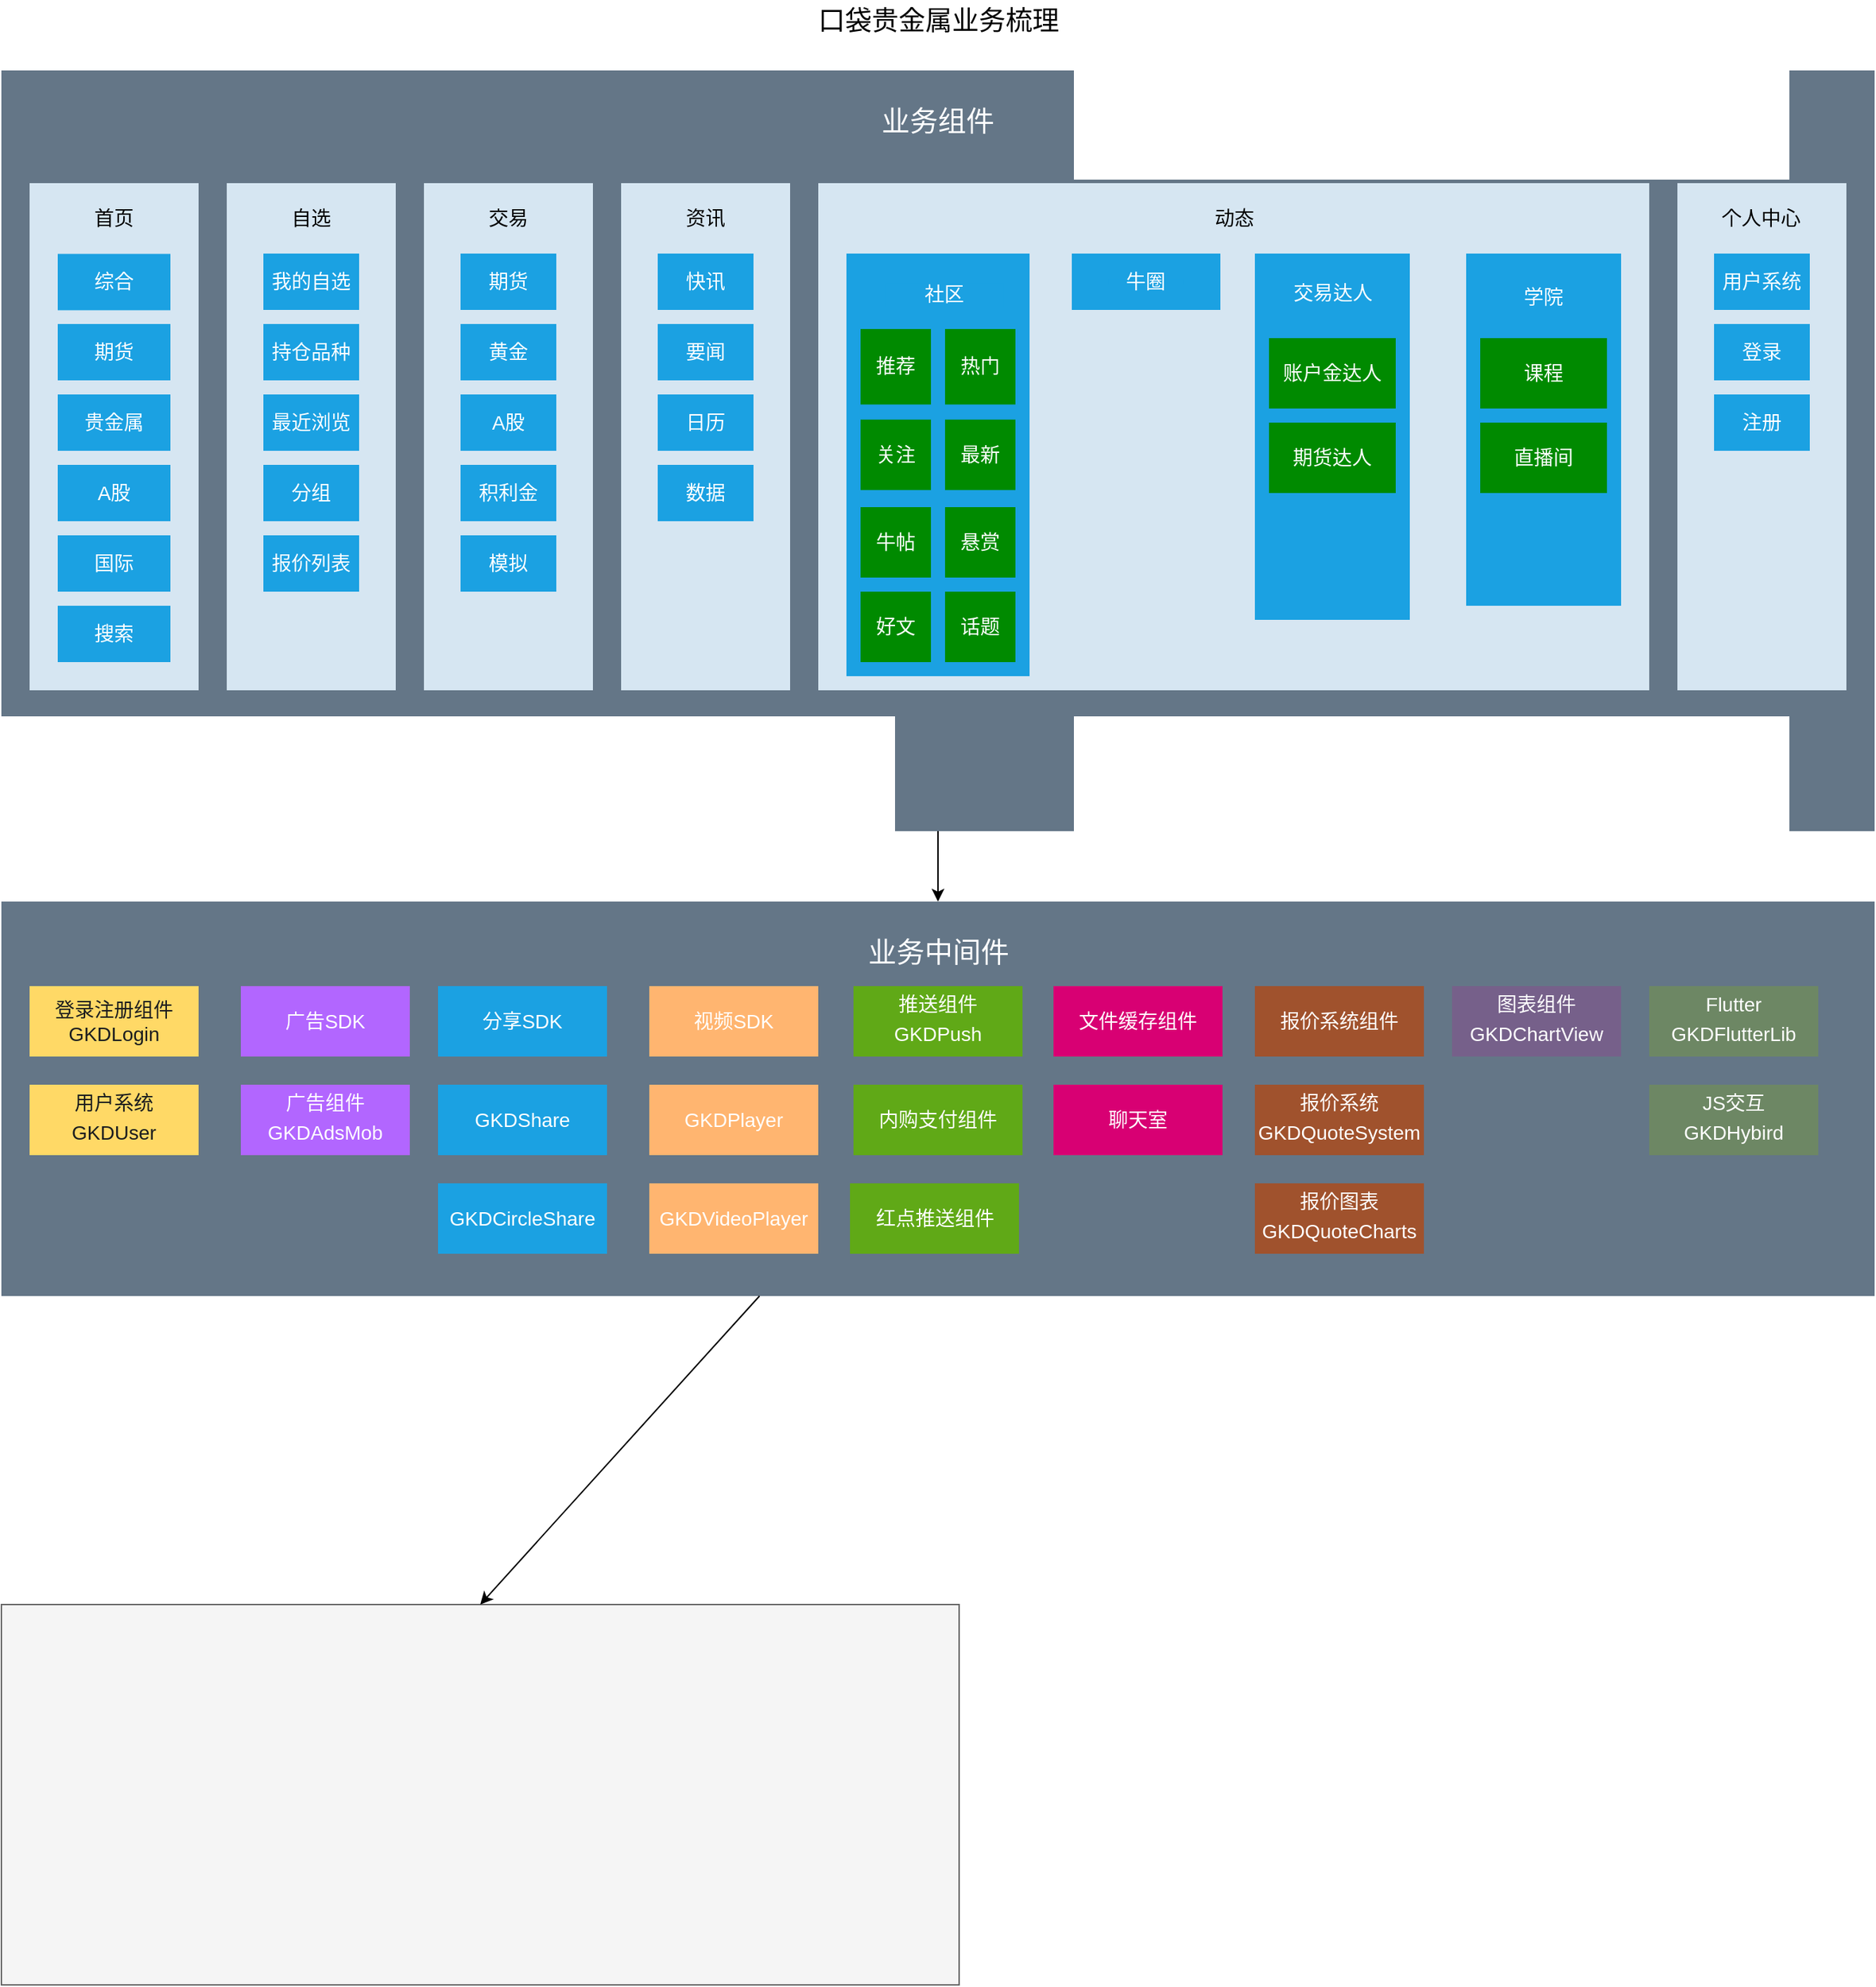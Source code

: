 <mxfile version="17.4.0" type="github">
  <diagram id="31p98_oL__xW8jrO6pc7" name="第 1 页">
    <mxGraphModel dx="1859" dy="978" grid="1" gridSize="10" guides="1" tooltips="1" connect="1" arrows="1" fold="1" page="1" pageScale="1" pageWidth="827" pageHeight="1169" math="0" shadow="0">
      <root>
        <mxCell id="0" />
        <mxCell id="1" parent="0" />
        <mxCell id="XOXXFUQoiVnGKIvhB3Gf-1" value="" style="rounded=0;whiteSpace=wrap;html=1;fillColor=#647687;strokeColor=none;fontColor=#ffffff;" vertex="1" parent="1">
          <mxGeometry x="80" y="80" width="1330" height="540" as="geometry" />
        </mxCell>
        <mxCell id="XOXXFUQoiVnGKIvhB3Gf-2" value="" style="rounded=0;whiteSpace=wrap;html=1;fillColor=#647687;strokeColor=none;fontColor=#333333;" vertex="1" parent="1">
          <mxGeometry x="80" y="670" width="1330" height="280" as="geometry" />
        </mxCell>
        <mxCell id="XOXXFUQoiVnGKIvhB3Gf-3" value="" style="rounded=0;whiteSpace=wrap;html=1;fillColor=#f5f5f5;strokeColor=#666666;fontColor=#333333;" vertex="1" parent="1">
          <mxGeometry x="80" y="1169" width="680" height="270" as="geometry" />
        </mxCell>
        <mxCell id="XOXXFUQoiVnGKIvhB3Gf-4" style="edgeStyle=orthogonalEdgeStyle;rounded=0;orthogonalLoop=1;jettySize=auto;html=1;exitX=0.5;exitY=1;exitDx=0;exitDy=0;" edge="1" parent="1" source="XOXXFUQoiVnGKIvhB3Gf-1" target="XOXXFUQoiVnGKIvhB3Gf-1">
          <mxGeometry relative="1" as="geometry" />
        </mxCell>
        <mxCell id="XOXXFUQoiVnGKIvhB3Gf-5" value="" style="endArrow=classic;html=1;rounded=0;entryX=0.5;entryY=0;entryDx=0;entryDy=0;" edge="1" parent="1" source="XOXXFUQoiVnGKIvhB3Gf-1" target="XOXXFUQoiVnGKIvhB3Gf-2">
          <mxGeometry width="50" height="50" relative="1" as="geometry">
            <mxPoint x="390" y="420" as="sourcePoint" />
            <mxPoint x="420" y="630" as="targetPoint" />
          </mxGeometry>
        </mxCell>
        <mxCell id="XOXXFUQoiVnGKIvhB3Gf-6" value="" style="endArrow=classic;html=1;rounded=0;entryX=0.5;entryY=0;entryDx=0;entryDy=0;" edge="1" parent="1" source="XOXXFUQoiVnGKIvhB3Gf-2" target="XOXXFUQoiVnGKIvhB3Gf-3">
          <mxGeometry width="50" height="50" relative="1" as="geometry">
            <mxPoint x="419.5" y="920" as="sourcePoint" />
            <mxPoint x="419.5" y="1000" as="targetPoint" />
          </mxGeometry>
        </mxCell>
        <mxCell id="XOXXFUQoiVnGKIvhB3Gf-7" value="&lt;font style=&quot;font-size: 19px&quot;&gt;口袋贵金属业务梳理&lt;/font&gt;" style="text;html=1;strokeColor=none;fillColor=none;align=center;verticalAlign=middle;whiteSpace=wrap;rounded=0;" vertex="1" parent="1">
          <mxGeometry x="622.5" y="30" width="245" height="30" as="geometry" />
        </mxCell>
        <mxCell id="XOXXFUQoiVnGKIvhB3Gf-8" value="&lt;font style=&quot;font-size: 20px;&quot;&gt;业务组件&lt;/font&gt;" style="text;html=1;strokeColor=none;fillColor=none;align=center;verticalAlign=middle;whiteSpace=wrap;rounded=0;fontSize=20;fontColor=#FFFFFF;" vertex="1" parent="1">
          <mxGeometry x="680" y="100" width="130" height="30" as="geometry" />
        </mxCell>
        <mxCell id="XOXXFUQoiVnGKIvhB3Gf-31" value="" style="group" vertex="1" connectable="0" parent="1">
          <mxGeometry x="100" y="160" width="100" height="360" as="geometry" />
        </mxCell>
        <mxCell id="XOXXFUQoiVnGKIvhB3Gf-9" value="" style="rounded=0;whiteSpace=wrap;html=1;fontSize=17;fontColor=#333333;fillColor=#D6E6F2;strokeColor=none;" vertex="1" parent="XOXXFUQoiVnGKIvhB3Gf-31">
          <mxGeometry width="120" height="360.0" as="geometry" />
        </mxCell>
        <mxCell id="XOXXFUQoiVnGKIvhB3Gf-10" value="&lt;font style=&quot;font-size: 14px&quot;&gt;首页&lt;/font&gt;" style="text;html=1;strokeColor=none;fillColor=none;align=center;verticalAlign=middle;whiteSpace=wrap;rounded=0;fontSize=17;fontColor=#000000;" vertex="1" parent="XOXXFUQoiVnGKIvhB3Gf-31">
          <mxGeometry x="45" y="10" width="30" height="30" as="geometry" />
        </mxCell>
        <mxCell id="XOXXFUQoiVnGKIvhB3Gf-163" value="综合" style="text;html=1;strokeColor=none;fillColor=#1ba1e2;align=center;verticalAlign=middle;whiteSpace=wrap;rounded=0;glass=0;fontSize=14;fontColor=#ffffff;" vertex="1" parent="XOXXFUQoiVnGKIvhB3Gf-31">
          <mxGeometry x="20" y="50.233" width="80" height="40" as="geometry" />
        </mxCell>
        <mxCell id="XOXXFUQoiVnGKIvhB3Gf-165" value="期货" style="text;html=1;strokeColor=none;fillColor=#1ba1e2;align=center;verticalAlign=middle;whiteSpace=wrap;rounded=0;glass=0;fontSize=14;fontColor=#ffffff;" vertex="1" parent="XOXXFUQoiVnGKIvhB3Gf-31">
          <mxGeometry x="20" y="100" width="80" height="40" as="geometry" />
        </mxCell>
        <mxCell id="XOXXFUQoiVnGKIvhB3Gf-167" value="贵金属" style="text;html=1;strokeColor=none;fillColor=#1ba1e2;align=center;verticalAlign=middle;whiteSpace=wrap;rounded=0;glass=0;fontSize=14;fontColor=#ffffff;" vertex="1" parent="XOXXFUQoiVnGKIvhB3Gf-31">
          <mxGeometry x="20" y="150" width="80" height="40" as="geometry" />
        </mxCell>
        <mxCell id="XOXXFUQoiVnGKIvhB3Gf-168" value="A股" style="text;html=1;strokeColor=none;fillColor=#1ba1e2;align=center;verticalAlign=middle;whiteSpace=wrap;rounded=0;glass=0;fontSize=14;fontColor=#ffffff;" vertex="1" parent="XOXXFUQoiVnGKIvhB3Gf-31">
          <mxGeometry x="20" y="200" width="80" height="40" as="geometry" />
        </mxCell>
        <mxCell id="XOXXFUQoiVnGKIvhB3Gf-169" value="国际" style="text;html=1;strokeColor=none;fillColor=#1ba1e2;align=center;verticalAlign=middle;whiteSpace=wrap;rounded=0;glass=0;fontSize=14;fontColor=#ffffff;" vertex="1" parent="XOXXFUQoiVnGKIvhB3Gf-31">
          <mxGeometry x="20" y="250" width="80" height="40" as="geometry" />
        </mxCell>
        <mxCell id="XOXXFUQoiVnGKIvhB3Gf-170" value="搜索" style="text;html=1;strokeColor=none;fillColor=#1ba1e2;align=center;verticalAlign=middle;whiteSpace=wrap;rounded=0;glass=0;fontSize=14;fontColor=#ffffff;" vertex="1" parent="XOXXFUQoiVnGKIvhB3Gf-31">
          <mxGeometry x="20" y="300" width="80" height="40" as="geometry" />
        </mxCell>
        <mxCell id="XOXXFUQoiVnGKIvhB3Gf-32" value="" style="group" vertex="1" connectable="0" parent="1">
          <mxGeometry x="240" y="160" width="120" height="360" as="geometry" />
        </mxCell>
        <mxCell id="XOXXFUQoiVnGKIvhB3Gf-33" value="" style="rounded=0;whiteSpace=wrap;html=1;fontSize=17;fontColor=#333333;fillColor=#D6E6F2;strokeColor=none;" vertex="1" parent="XOXXFUQoiVnGKIvhB3Gf-32">
          <mxGeometry width="120" height="360" as="geometry" />
        </mxCell>
        <mxCell id="XOXXFUQoiVnGKIvhB3Gf-34" value="&lt;span style=&quot;font-size: 14px&quot;&gt;自选&lt;/span&gt;" style="text;html=1;strokeColor=none;fillColor=none;align=center;verticalAlign=middle;whiteSpace=wrap;rounded=0;fontSize=17;fontColor=#000000;" vertex="1" parent="XOXXFUQoiVnGKIvhB3Gf-32">
          <mxGeometry x="42" y="10" width="36.0" height="30" as="geometry" />
        </mxCell>
        <mxCell id="XOXXFUQoiVnGKIvhB3Gf-171" value="我的自选" style="text;html=1;strokeColor=none;fillColor=#1ba1e2;align=center;verticalAlign=middle;whiteSpace=wrap;rounded=0;glass=0;fontSize=14;fontColor=#ffffff;" vertex="1" parent="XOXXFUQoiVnGKIvhB3Gf-32">
          <mxGeometry x="26" y="50" width="68" height="40" as="geometry" />
        </mxCell>
        <mxCell id="XOXXFUQoiVnGKIvhB3Gf-172" value="持仓品种" style="text;html=1;strokeColor=none;fillColor=#1ba1e2;align=center;verticalAlign=middle;whiteSpace=wrap;rounded=0;glass=0;fontSize=14;fontColor=#ffffff;" vertex="1" parent="XOXXFUQoiVnGKIvhB3Gf-32">
          <mxGeometry x="26" y="100" width="68" height="40" as="geometry" />
        </mxCell>
        <mxCell id="XOXXFUQoiVnGKIvhB3Gf-173" value="最近浏览" style="text;html=1;strokeColor=none;fillColor=#1ba1e2;align=center;verticalAlign=middle;whiteSpace=wrap;rounded=0;glass=0;fontSize=14;fontColor=#ffffff;" vertex="1" parent="XOXXFUQoiVnGKIvhB3Gf-32">
          <mxGeometry x="26" y="150" width="68" height="40" as="geometry" />
        </mxCell>
        <mxCell id="XOXXFUQoiVnGKIvhB3Gf-174" value="分组" style="text;html=1;strokeColor=none;fillColor=#1ba1e2;align=center;verticalAlign=middle;whiteSpace=wrap;rounded=0;glass=0;fontSize=14;fontColor=#ffffff;" vertex="1" parent="XOXXFUQoiVnGKIvhB3Gf-32">
          <mxGeometry x="26" y="200" width="68" height="40" as="geometry" />
        </mxCell>
        <mxCell id="XOXXFUQoiVnGKIvhB3Gf-175" value="报价列表" style="text;html=1;strokeColor=none;fillColor=#1ba1e2;align=center;verticalAlign=middle;whiteSpace=wrap;rounded=0;glass=0;fontSize=14;fontColor=#ffffff;" vertex="1" parent="XOXXFUQoiVnGKIvhB3Gf-32">
          <mxGeometry x="26" y="250" width="68" height="40" as="geometry" />
        </mxCell>
        <mxCell id="XOXXFUQoiVnGKIvhB3Gf-86" value="" style="group;fillColor=#1B1D1F;strokeColor=none;" vertex="1" connectable="0" parent="1">
          <mxGeometry x="660" y="160" width="590" height="360" as="geometry" />
        </mxCell>
        <mxCell id="XOXXFUQoiVnGKIvhB3Gf-87" value="" style="rounded=0;whiteSpace=wrap;html=1;fontSize=17;fillColor=#D6E6F2;strokeColor=none;" vertex="1" parent="XOXXFUQoiVnGKIvhB3Gf-86">
          <mxGeometry width="590" height="360" as="geometry" />
        </mxCell>
        <mxCell id="XOXXFUQoiVnGKIvhB3Gf-88" value="&lt;font style=&quot;font-size: 14px&quot;&gt;动态&lt;/font&gt;" style="text;html=1;strokeColor=none;fillColor=none;align=center;verticalAlign=middle;whiteSpace=wrap;rounded=0;fontSize=17;fontColor=#000000;" vertex="1" parent="XOXXFUQoiVnGKIvhB3Gf-86">
          <mxGeometry x="206.5" y="10" width="177.0" height="30" as="geometry" />
        </mxCell>
        <mxCell id="XOXXFUQoiVnGKIvhB3Gf-92" value="" style="group;fillColor=#1ba1e2;strokeColor=none;rounded=0;glass=0;fontColor=#ffffff;" vertex="1" connectable="0" parent="XOXXFUQoiVnGKIvhB3Gf-86">
          <mxGeometry x="180" y="50" width="105.5" height="40" as="geometry" />
        </mxCell>
        <mxCell id="XOXXFUQoiVnGKIvhB3Gf-94" value="牛圈" style="text;html=1;strokeColor=none;fillColor=#1ba1e2;align=center;verticalAlign=middle;whiteSpace=wrap;rounded=0;fontSize=14;fontColor=#ffffff;" vertex="1" parent="XOXXFUQoiVnGKIvhB3Gf-92">
          <mxGeometry x="26.37" y="18.333" width="52.75" height="3.333" as="geometry" />
        </mxCell>
        <mxCell id="XOXXFUQoiVnGKIvhB3Gf-95" value="" style="group" vertex="1" connectable="0" parent="XOXXFUQoiVnGKIvhB3Gf-86">
          <mxGeometry x="310" y="50" width="110" height="260" as="geometry" />
        </mxCell>
        <mxCell id="XOXXFUQoiVnGKIvhB3Gf-96" value="" style="rounded=0;whiteSpace=wrap;html=1;fontSize=14;fillColor=#1ba1e2;strokeColor=none;fontColor=#ffffff;" vertex="1" parent="XOXXFUQoiVnGKIvhB3Gf-95">
          <mxGeometry width="110" height="260" as="geometry" />
        </mxCell>
        <mxCell id="XOXXFUQoiVnGKIvhB3Gf-97" value="交易达人" style="text;html=1;strokeColor=none;fillColor=none;align=center;verticalAlign=middle;whiteSpace=wrap;rounded=0;fontSize=14;fontColor=#FFFFFF;" vertex="1" parent="XOXXFUQoiVnGKIvhB3Gf-95">
          <mxGeometry x="13.75" y="20" width="82.5" height="15" as="geometry" />
        </mxCell>
        <mxCell id="XOXXFUQoiVnGKIvhB3Gf-207" value="账户金达人" style="text;html=1;strokeColor=none;fillColor=#008a00;align=center;verticalAlign=middle;whiteSpace=wrap;rounded=0;glass=0;fontSize=14;fontColor=#ffffff;" vertex="1" parent="XOXXFUQoiVnGKIvhB3Gf-95">
          <mxGeometry x="10" y="60" width="90" height="50" as="geometry" />
        </mxCell>
        <mxCell id="XOXXFUQoiVnGKIvhB3Gf-232" value="期货达人" style="text;html=1;strokeColor=none;fillColor=#008a00;align=center;verticalAlign=middle;whiteSpace=wrap;rounded=0;glass=0;fontSize=14;fontColor=#ffffff;" vertex="1" parent="XOXXFUQoiVnGKIvhB3Gf-95">
          <mxGeometry x="10" y="120" width="90" height="50" as="geometry" />
        </mxCell>
        <mxCell id="XOXXFUQoiVnGKIvhB3Gf-98" value="" style="group" vertex="1" connectable="0" parent="XOXXFUQoiVnGKIvhB3Gf-86">
          <mxGeometry x="460" y="50" width="110" height="250" as="geometry" />
        </mxCell>
        <mxCell id="XOXXFUQoiVnGKIvhB3Gf-99" value="" style="rounded=0;whiteSpace=wrap;html=1;fontSize=14;fillColor=#1ba1e2;strokeColor=none;fontColor=#ffffff;" vertex="1" parent="XOXXFUQoiVnGKIvhB3Gf-98">
          <mxGeometry width="110" height="250" as="geometry" />
        </mxCell>
        <mxCell id="XOXXFUQoiVnGKIvhB3Gf-100" value="学院" style="text;html=1;strokeColor=none;fillColor=none;align=center;verticalAlign=middle;whiteSpace=wrap;rounded=0;fontSize=14;fontColor=#FFFFFF;" vertex="1" parent="XOXXFUQoiVnGKIvhB3Gf-98">
          <mxGeometry x="22" width="66" height="62.5" as="geometry" />
        </mxCell>
        <mxCell id="XOXXFUQoiVnGKIvhB3Gf-137" value="课程" style="text;html=1;strokeColor=none;fillColor=#008a00;align=center;verticalAlign=middle;whiteSpace=wrap;rounded=0;glass=0;fontSize=14;fontColor=#ffffff;" vertex="1" parent="XOXXFUQoiVnGKIvhB3Gf-98">
          <mxGeometry x="10.0" y="60" width="90" height="50" as="geometry" />
        </mxCell>
        <mxCell id="XOXXFUQoiVnGKIvhB3Gf-161" value="直播间" style="text;html=1;strokeColor=none;fillColor=#008a00;align=center;verticalAlign=middle;whiteSpace=wrap;rounded=0;glass=0;fontSize=14;fontColor=#ffffff;" vertex="1" parent="XOXXFUQoiVnGKIvhB3Gf-98">
          <mxGeometry x="10.0" y="120" width="90" height="50" as="geometry" />
        </mxCell>
        <mxCell id="XOXXFUQoiVnGKIvhB3Gf-89" value="" style="group;fillColor=none;" vertex="1" connectable="0" parent="XOXXFUQoiVnGKIvhB3Gf-86">
          <mxGeometry x="20" y="50" width="140" height="300" as="geometry" />
        </mxCell>
        <mxCell id="XOXXFUQoiVnGKIvhB3Gf-90" value="" style="rounded=0;whiteSpace=wrap;html=1;fontSize=14;fillColor=#1ba1e2;strokeColor=none;fontColor=#ffffff;" vertex="1" parent="XOXXFUQoiVnGKIvhB3Gf-89">
          <mxGeometry width="130" height="300" as="geometry" />
        </mxCell>
        <mxCell id="XOXXFUQoiVnGKIvhB3Gf-91" value="社区" style="text;html=1;strokeColor=none;fillColor=#1ba1e2;align=center;verticalAlign=middle;whiteSpace=wrap;rounded=0;fontSize=14;fontColor=#ffffff;spacing=0;" vertex="1" parent="XOXXFUQoiVnGKIvhB3Gf-89">
          <mxGeometry x="28.416" y="21.429" width="83.168" height="16.071" as="geometry" />
        </mxCell>
        <mxCell id="XOXXFUQoiVnGKIvhB3Gf-122" value="推荐" style="text;html=1;strokeColor=none;fillColor=#008a00;align=center;verticalAlign=middle;whiteSpace=wrap;rounded=0;glass=0;fontSize=14;fontColor=#ffffff;" vertex="1" parent="XOXXFUQoiVnGKIvhB3Gf-89">
          <mxGeometry x="10" y="53.571" width="50" height="53.571" as="geometry" />
        </mxCell>
        <mxCell id="XOXXFUQoiVnGKIvhB3Gf-125" value="热门" style="text;html=1;strokeColor=none;fillColor=#008a00;align=center;verticalAlign=middle;whiteSpace=wrap;rounded=0;glass=0;fontSize=14;fontColor=#ffffff;" vertex="1" parent="XOXXFUQoiVnGKIvhB3Gf-89">
          <mxGeometry x="70" y="53.571" width="50" height="53.571" as="geometry" />
        </mxCell>
        <mxCell id="XOXXFUQoiVnGKIvhB3Gf-126" value="关注" style="text;html=1;strokeColor=none;fillColor=#008a00;align=center;verticalAlign=middle;whiteSpace=wrap;rounded=0;glass=0;fontSize=14;fontColor=#ffffff;" vertex="1" parent="XOXXFUQoiVnGKIvhB3Gf-89">
          <mxGeometry x="10" y="117.853" width="50" height="50" as="geometry" />
        </mxCell>
        <mxCell id="XOXXFUQoiVnGKIvhB3Gf-127" value="最新" style="text;html=1;strokeColor=none;fillColor=#008a00;align=center;verticalAlign=middle;whiteSpace=wrap;rounded=0;glass=0;fontSize=14;fontColor=#ffffff;" vertex="1" parent="XOXXFUQoiVnGKIvhB3Gf-89">
          <mxGeometry x="70" y="117.853" width="50" height="50" as="geometry" />
        </mxCell>
        <mxCell id="XOXXFUQoiVnGKIvhB3Gf-128" value="牛帖" style="text;html=1;strokeColor=none;fillColor=#008a00;align=center;verticalAlign=middle;whiteSpace=wrap;rounded=0;glass=0;fontSize=14;fontColor=#ffffff;" vertex="1" parent="XOXXFUQoiVnGKIvhB3Gf-89">
          <mxGeometry x="10" y="179.999" width="50" height="50" as="geometry" />
        </mxCell>
        <mxCell id="XOXXFUQoiVnGKIvhB3Gf-129" value="悬赏" style="text;html=1;strokeColor=none;fillColor=#008a00;align=center;verticalAlign=middle;whiteSpace=wrap;rounded=0;glass=0;fontSize=14;fontColor=#ffffff;" vertex="1" parent="XOXXFUQoiVnGKIvhB3Gf-89">
          <mxGeometry x="70" y="179.999" width="50" height="50" as="geometry" />
        </mxCell>
        <mxCell id="XOXXFUQoiVnGKIvhB3Gf-134" value="好文" style="text;html=1;strokeColor=none;fillColor=#008a00;align=center;verticalAlign=middle;whiteSpace=wrap;rounded=0;glass=0;fontSize=14;fontColor=#ffffff;" vertex="1" parent="XOXXFUQoiVnGKIvhB3Gf-89">
          <mxGeometry x="10" y="240.004" width="50" height="50" as="geometry" />
        </mxCell>
        <mxCell id="XOXXFUQoiVnGKIvhB3Gf-233" value="话题" style="text;html=1;strokeColor=none;fillColor=#008a00;align=center;verticalAlign=middle;whiteSpace=wrap;rounded=0;glass=0;fontSize=14;fontColor=#ffffff;" vertex="1" parent="XOXXFUQoiVnGKIvhB3Gf-89">
          <mxGeometry x="70" y="240.004" width="50" height="50" as="geometry" />
        </mxCell>
        <mxCell id="XOXXFUQoiVnGKIvhB3Gf-176" value="" style="group" vertex="1" connectable="0" parent="1">
          <mxGeometry x="380" y="160" width="120" height="360" as="geometry" />
        </mxCell>
        <mxCell id="XOXXFUQoiVnGKIvhB3Gf-177" value="" style="rounded=0;whiteSpace=wrap;html=1;fontSize=17;fontColor=#333333;fillColor=#D6E6F2;strokeColor=none;" vertex="1" parent="XOXXFUQoiVnGKIvhB3Gf-176">
          <mxGeometry width="120" height="360" as="geometry" />
        </mxCell>
        <mxCell id="XOXXFUQoiVnGKIvhB3Gf-178" value="&lt;span style=&quot;font-size: 14px&quot;&gt;交易&lt;/span&gt;" style="text;html=1;strokeColor=none;fillColor=none;align=center;verticalAlign=middle;whiteSpace=wrap;rounded=0;fontSize=17;fontColor=#000000;" vertex="1" parent="XOXXFUQoiVnGKIvhB3Gf-176">
          <mxGeometry x="42" y="10" width="36.0" height="30" as="geometry" />
        </mxCell>
        <mxCell id="XOXXFUQoiVnGKIvhB3Gf-179" value="期货" style="text;html=1;strokeColor=none;fillColor=#1ba1e2;align=center;verticalAlign=middle;whiteSpace=wrap;rounded=0;glass=0;fontSize=14;fontColor=#ffffff;" vertex="1" parent="XOXXFUQoiVnGKIvhB3Gf-176">
          <mxGeometry x="26" y="50" width="68" height="40" as="geometry" />
        </mxCell>
        <mxCell id="XOXXFUQoiVnGKIvhB3Gf-180" value="黄金" style="text;html=1;strokeColor=none;fillColor=#1ba1e2;align=center;verticalAlign=middle;whiteSpace=wrap;rounded=0;glass=0;fontSize=14;fontColor=#ffffff;" vertex="1" parent="XOXXFUQoiVnGKIvhB3Gf-176">
          <mxGeometry x="26" y="100" width="68" height="40" as="geometry" />
        </mxCell>
        <mxCell id="XOXXFUQoiVnGKIvhB3Gf-181" value="A股" style="text;html=1;strokeColor=none;fillColor=#1ba1e2;align=center;verticalAlign=middle;whiteSpace=wrap;rounded=0;glass=0;fontSize=14;fontColor=#ffffff;" vertex="1" parent="XOXXFUQoiVnGKIvhB3Gf-176">
          <mxGeometry x="26" y="150" width="68" height="40" as="geometry" />
        </mxCell>
        <mxCell id="XOXXFUQoiVnGKIvhB3Gf-182" value="积利金" style="text;html=1;strokeColor=none;fillColor=#1ba1e2;align=center;verticalAlign=middle;whiteSpace=wrap;rounded=0;glass=0;fontSize=14;fontColor=#ffffff;" vertex="1" parent="XOXXFUQoiVnGKIvhB3Gf-176">
          <mxGeometry x="26" y="200" width="68" height="40" as="geometry" />
        </mxCell>
        <mxCell id="XOXXFUQoiVnGKIvhB3Gf-183" value="模拟" style="text;html=1;strokeColor=none;fillColor=#1ba1e2;align=center;verticalAlign=middle;whiteSpace=wrap;rounded=0;glass=0;fontSize=14;fontColor=#ffffff;" vertex="1" parent="XOXXFUQoiVnGKIvhB3Gf-176">
          <mxGeometry x="26" y="250" width="68" height="40" as="geometry" />
        </mxCell>
        <mxCell id="XOXXFUQoiVnGKIvhB3Gf-184" value="" style="group" vertex="1" connectable="0" parent="1">
          <mxGeometry x="520" y="160" width="120" height="360" as="geometry" />
        </mxCell>
        <mxCell id="XOXXFUQoiVnGKIvhB3Gf-185" value="" style="rounded=0;whiteSpace=wrap;html=1;fontSize=17;fontColor=#333333;fillColor=#D6E6F2;strokeColor=none;" vertex="1" parent="XOXXFUQoiVnGKIvhB3Gf-184">
          <mxGeometry width="120" height="360" as="geometry" />
        </mxCell>
        <mxCell id="XOXXFUQoiVnGKIvhB3Gf-186" value="&lt;span style=&quot;font-size: 14px&quot;&gt;资讯&lt;/span&gt;" style="text;html=1;strokeColor=none;fillColor=none;align=center;verticalAlign=middle;whiteSpace=wrap;rounded=0;fontSize=17;fontColor=#000000;" vertex="1" parent="XOXXFUQoiVnGKIvhB3Gf-184">
          <mxGeometry x="42" y="10" width="36.0" height="30" as="geometry" />
        </mxCell>
        <mxCell id="XOXXFUQoiVnGKIvhB3Gf-187" value="快讯" style="text;html=1;strokeColor=none;fillColor=#1ba1e2;align=center;verticalAlign=middle;whiteSpace=wrap;rounded=0;glass=0;fontSize=14;fontColor=#ffffff;" vertex="1" parent="XOXXFUQoiVnGKIvhB3Gf-184">
          <mxGeometry x="26" y="50" width="68" height="40" as="geometry" />
        </mxCell>
        <mxCell id="XOXXFUQoiVnGKIvhB3Gf-188" value="要闻" style="text;html=1;strokeColor=none;fillColor=#1ba1e2;align=center;verticalAlign=middle;whiteSpace=wrap;rounded=0;glass=0;fontSize=14;fontColor=#ffffff;" vertex="1" parent="XOXXFUQoiVnGKIvhB3Gf-184">
          <mxGeometry x="26" y="100" width="68" height="40" as="geometry" />
        </mxCell>
        <mxCell id="XOXXFUQoiVnGKIvhB3Gf-189" value="日历" style="text;html=1;strokeColor=none;fillColor=#1ba1e2;align=center;verticalAlign=middle;whiteSpace=wrap;rounded=0;glass=0;fontSize=14;fontColor=#ffffff;" vertex="1" parent="XOXXFUQoiVnGKIvhB3Gf-184">
          <mxGeometry x="26" y="150" width="68" height="40" as="geometry" />
        </mxCell>
        <mxCell id="XOXXFUQoiVnGKIvhB3Gf-190" value="数据" style="text;html=1;strokeColor=none;fillColor=#1ba1e2;align=center;verticalAlign=middle;whiteSpace=wrap;rounded=0;glass=0;fontSize=14;fontColor=#ffffff;" vertex="1" parent="XOXXFUQoiVnGKIvhB3Gf-184">
          <mxGeometry x="26" y="200" width="68" height="40" as="geometry" />
        </mxCell>
        <mxCell id="XOXXFUQoiVnGKIvhB3Gf-192" value="" style="group" vertex="1" connectable="0" parent="1">
          <mxGeometry x="1270" y="160" width="120" height="360" as="geometry" />
        </mxCell>
        <mxCell id="XOXXFUQoiVnGKIvhB3Gf-193" value="" style="rounded=0;whiteSpace=wrap;html=1;fontSize=17;fontColor=#333333;fillColor=#D6E6F2;strokeColor=none;" vertex="1" parent="XOXXFUQoiVnGKIvhB3Gf-192">
          <mxGeometry width="120" height="360" as="geometry" />
        </mxCell>
        <mxCell id="XOXXFUQoiVnGKIvhB3Gf-194" value="&lt;span style=&quot;font-size: 14px&quot;&gt;个人中心&lt;/span&gt;" style="text;html=1;strokeColor=none;fillColor=none;align=center;verticalAlign=middle;whiteSpace=wrap;rounded=0;fontSize=17;fontColor=#000000;" vertex="1" parent="XOXXFUQoiVnGKIvhB3Gf-192">
          <mxGeometry x="26" y="10" width="67" height="30" as="geometry" />
        </mxCell>
        <mxCell id="XOXXFUQoiVnGKIvhB3Gf-195" value="用户系统" style="text;html=1;strokeColor=none;fillColor=#1ba1e2;align=center;verticalAlign=middle;whiteSpace=wrap;rounded=0;glass=0;fontSize=14;fontColor=#ffffff;" vertex="1" parent="XOXXFUQoiVnGKIvhB3Gf-192">
          <mxGeometry x="26" y="50" width="68" height="40" as="geometry" />
        </mxCell>
        <mxCell id="XOXXFUQoiVnGKIvhB3Gf-196" value="登录" style="text;html=1;strokeColor=none;fillColor=#1ba1e2;align=center;verticalAlign=middle;whiteSpace=wrap;rounded=0;glass=0;fontSize=14;fontColor=#ffffff;" vertex="1" parent="XOXXFUQoiVnGKIvhB3Gf-192">
          <mxGeometry x="26" y="100" width="68" height="40" as="geometry" />
        </mxCell>
        <mxCell id="XOXXFUQoiVnGKIvhB3Gf-197" value="注册" style="text;html=1;strokeColor=none;fillColor=#1ba1e2;align=center;verticalAlign=middle;whiteSpace=wrap;rounded=0;glass=0;fontSize=14;fontColor=#ffffff;" vertex="1" parent="XOXXFUQoiVnGKIvhB3Gf-192">
          <mxGeometry x="26" y="150" width="68" height="40" as="geometry" />
        </mxCell>
        <mxCell id="XOXXFUQoiVnGKIvhB3Gf-238" value="业务中间件&lt;br&gt;" style="text;html=1;strokeColor=none;fillColor=none;align=center;verticalAlign=middle;whiteSpace=wrap;rounded=0;glass=0;labelBackgroundColor=none;fontSize=20;fontColor=#FFFFFF;" vertex="1" parent="1">
          <mxGeometry x="682.5" y="690" width="125" height="30" as="geometry" />
        </mxCell>
        <mxCell id="XOXXFUQoiVnGKIvhB3Gf-239" value="登录注册组件&lt;br style=&quot;font-size: 14px;&quot;&gt;GKDLogin&lt;br style=&quot;font-size: 14px;&quot;&gt;" style="text;html=1;strokeColor=none;fillColor=#FFD966;align=center;verticalAlign=middle;whiteSpace=wrap;rounded=0;glass=0;labelBackgroundColor=none;fontSize=14;fontColor=#1B1D1F;" vertex="1" parent="1">
          <mxGeometry x="100" y="730" width="120" height="50" as="geometry" />
        </mxCell>
        <mxCell id="XOXXFUQoiVnGKIvhB3Gf-240" value="&lt;font color=&quot;#ffffff&quot;&gt;广告SDK&lt;/font&gt;" style="text;html=1;strokeColor=none;fillColor=#B266FF;align=center;verticalAlign=middle;whiteSpace=wrap;rounded=0;glass=0;labelBackgroundColor=none;fontSize=14;fontColor=#1B1D1F;" vertex="1" parent="1">
          <mxGeometry x="250" y="730" width="120" height="50" as="geometry" />
        </mxCell>
        <mxCell id="XOXXFUQoiVnGKIvhB3Gf-241" value="&lt;font color=&quot;#ffffff&quot;&gt;广告组件&lt;br&gt;&lt;/font&gt;&lt;div style=&quot;text-align: left ; line-height: 1.75&quot;&gt;&lt;font color=&quot;#ffffff&quot;&gt;GKDAdsMob&lt;/font&gt;&lt;/div&gt;" style="text;html=1;strokeColor=none;fillColor=#B266FF;align=center;verticalAlign=middle;whiteSpace=wrap;rounded=0;glass=0;labelBackgroundColor=none;fontSize=14;fontColor=#1B1D1F;" vertex="1" parent="1">
          <mxGeometry x="250" y="800" width="120" height="50" as="geometry" />
        </mxCell>
        <mxCell id="XOXXFUQoiVnGKIvhB3Gf-242" value="分享SDK" style="text;html=1;strokeColor=none;fillColor=#1ba1e2;align=center;verticalAlign=middle;whiteSpace=wrap;rounded=0;glass=0;labelBackgroundColor=none;fontSize=14;fontColor=#ffffff;" vertex="1" parent="1">
          <mxGeometry x="390" y="730" width="120" height="50" as="geometry" />
        </mxCell>
        <mxCell id="XOXXFUQoiVnGKIvhB3Gf-243" value="&lt;div style=&quot;line-height: 1.75&quot;&gt;GKDShare&lt;/div&gt;" style="text;html=1;strokeColor=none;fillColor=#1ba1e2;align=center;verticalAlign=middle;whiteSpace=wrap;rounded=0;glass=0;labelBackgroundColor=none;fontSize=14;fontColor=#ffffff;" vertex="1" parent="1">
          <mxGeometry x="390" y="800" width="120" height="50" as="geometry" />
        </mxCell>
        <mxCell id="XOXXFUQoiVnGKIvhB3Gf-244" value="&lt;font color=&quot;#ffffff&quot;&gt;视频SDK&lt;/font&gt;" style="text;html=1;strokeColor=none;fillColor=#FFB570;align=center;verticalAlign=middle;whiteSpace=wrap;rounded=0;glass=0;labelBackgroundColor=none;fontSize=14;fontColor=#1B1D1F;" vertex="1" parent="1">
          <mxGeometry x="540" y="730" width="120" height="50" as="geometry" />
        </mxCell>
        <mxCell id="XOXXFUQoiVnGKIvhB3Gf-245" value="&lt;div style=&quot;text-align: left ; line-height: 1.75&quot;&gt;&lt;font color=&quot;#ffffff&quot;&gt;GKDPlayer&lt;/font&gt;&lt;/div&gt;" style="text;html=1;strokeColor=none;fillColor=#FFB570;align=center;verticalAlign=middle;whiteSpace=wrap;rounded=0;glass=0;labelBackgroundColor=none;fontSize=14;fontColor=#1B1D1F;" vertex="1" parent="1">
          <mxGeometry x="540" y="800" width="120" height="50" as="geometry" />
        </mxCell>
        <mxCell id="XOXXFUQoiVnGKIvhB3Gf-246" value="&lt;div style=&quot;text-align: left ; line-height: 1.75&quot;&gt;&lt;div style=&quot;line-height: 1.75&quot;&gt;&lt;font color=&quot;#ffffff&quot;&gt;GKDVideoPlayer&lt;/font&gt;&lt;/div&gt;&lt;/div&gt;" style="text;html=1;strokeColor=none;fillColor=#FFB570;align=center;verticalAlign=middle;whiteSpace=wrap;rounded=0;glass=0;labelBackgroundColor=none;fontSize=14;fontColor=#1B1D1F;" vertex="1" parent="1">
          <mxGeometry x="540" y="870" width="120" height="50" as="geometry" />
        </mxCell>
        <mxCell id="XOXXFUQoiVnGKIvhB3Gf-247" value="&lt;div style=&quot;line-height: 1.75&quot;&gt;&lt;span&gt;GKDCircleShare&lt;/span&gt;&lt;br&gt;&lt;/div&gt;" style="text;html=1;strokeColor=none;fillColor=#1ba1e2;align=center;verticalAlign=middle;whiteSpace=wrap;rounded=0;glass=0;labelBackgroundColor=none;fontSize=14;fontColor=#ffffff;" vertex="1" parent="1">
          <mxGeometry x="390" y="870" width="120" height="50" as="geometry" />
        </mxCell>
        <mxCell id="XOXXFUQoiVnGKIvhB3Gf-248" value="推送组件&lt;br&gt;&lt;div style=&quot;line-height: 1.75&quot;&gt;GKDPush&lt;/div&gt;" style="text;html=1;strokeColor=none;fillColor=#60a917;align=center;verticalAlign=middle;whiteSpace=wrap;rounded=0;glass=0;labelBackgroundColor=none;fontSize=14;fontColor=#ffffff;" vertex="1" parent="1">
          <mxGeometry x="685" y="730" width="120" height="50" as="geometry" />
        </mxCell>
        <mxCell id="XOXXFUQoiVnGKIvhB3Gf-249" value="内购支付组件" style="text;html=1;strokeColor=none;fillColor=#60a917;align=center;verticalAlign=middle;whiteSpace=wrap;rounded=0;glass=0;labelBackgroundColor=none;fontSize=14;fontColor=#ffffff;" vertex="1" parent="1">
          <mxGeometry x="685" y="800" width="120" height="50" as="geometry" />
        </mxCell>
        <mxCell id="XOXXFUQoiVnGKIvhB3Gf-250" value="红点推送组件" style="text;html=1;strokeColor=none;fillColor=#60a917;align=center;verticalAlign=middle;whiteSpace=wrap;rounded=0;glass=0;labelBackgroundColor=none;fontSize=14;fontColor=#ffffff;" vertex="1" parent="1">
          <mxGeometry x="682.5" y="870" width="120" height="50" as="geometry" />
        </mxCell>
        <mxCell id="XOXXFUQoiVnGKIvhB3Gf-251" value="报价系统组件" style="text;html=1;strokeColor=none;fillColor=#a0522d;align=center;verticalAlign=middle;whiteSpace=wrap;rounded=0;glass=0;labelBackgroundColor=none;fontSize=14;fontColor=#ffffff;" vertex="1" parent="1">
          <mxGeometry x="970" y="730" width="120" height="50" as="geometry" />
        </mxCell>
        <mxCell id="XOXXFUQoiVnGKIvhB3Gf-252" value="图表组件&lt;br&gt;&lt;div style=&quot;text-align: left ; line-height: 1.75&quot;&gt;GKDChartView&lt;/div&gt;" style="text;html=1;strokeColor=none;fillColor=#76608a;align=center;verticalAlign=middle;whiteSpace=wrap;rounded=0;glass=0;labelBackgroundColor=none;fontSize=14;fontColor=#ffffff;" vertex="1" parent="1">
          <mxGeometry x="1110" y="730" width="120" height="50" as="geometry" />
        </mxCell>
        <mxCell id="XOXXFUQoiVnGKIvhB3Gf-253" value="报价系统&lt;br&gt;&lt;div style=&quot;text-align: left ; line-height: 1.75&quot;&gt;GKDQuoteSystem&lt;/div&gt;" style="text;html=1;strokeColor=none;fillColor=#a0522d;align=center;verticalAlign=middle;whiteSpace=wrap;rounded=0;glass=0;labelBackgroundColor=none;fontSize=14;fontColor=#ffffff;" vertex="1" parent="1">
          <mxGeometry x="970" y="800" width="120" height="50" as="geometry" />
        </mxCell>
        <mxCell id="XOXXFUQoiVnGKIvhB3Gf-254" value="报价图表&lt;br&gt;&lt;div style=&quot;text-align: left ; line-height: 1.75&quot;&gt;&lt;div style=&quot;line-height: 1.75&quot;&gt;GKDQuoteCharts&lt;/div&gt;&lt;/div&gt;" style="text;html=1;strokeColor=none;fillColor=#a0522d;align=center;verticalAlign=middle;whiteSpace=wrap;rounded=0;glass=0;labelBackgroundColor=none;fontSize=14;fontColor=#ffffff;" vertex="1" parent="1">
          <mxGeometry x="970" y="870" width="120" height="50" as="geometry" />
        </mxCell>
        <mxCell id="XOXXFUQoiVnGKIvhB3Gf-255" value="Flutter&lt;br&gt;&lt;div style=&quot;text-align: left ; line-height: 1.75&quot;&gt;&lt;div style=&quot;line-height: 1.75&quot;&gt;GKDFlutterLib&lt;/div&gt;&lt;/div&gt;" style="text;html=1;strokeColor=none;fillColor=#6d8764;align=center;verticalAlign=middle;whiteSpace=wrap;rounded=0;glass=0;labelBackgroundColor=none;fontSize=14;fontColor=#ffffff;" vertex="1" parent="1">
          <mxGeometry x="1250" y="730" width="120" height="50" as="geometry" />
        </mxCell>
        <mxCell id="XOXXFUQoiVnGKIvhB3Gf-256" value="用户系统&lt;br&gt;&lt;div style=&quot;text-align: left ; line-height: 1.75&quot;&gt;&lt;span&gt;GKDUser&lt;/span&gt;&lt;/div&gt;" style="text;html=1;strokeColor=none;fillColor=#FFD966;align=center;verticalAlign=middle;whiteSpace=wrap;rounded=0;glass=0;labelBackgroundColor=none;fontSize=14;fontColor=#1B1D1F;" vertex="1" parent="1">
          <mxGeometry x="100" y="800" width="120" height="50" as="geometry" />
        </mxCell>
        <mxCell id="XOXXFUQoiVnGKIvhB3Gf-257" value="JS交互&lt;br&gt;&lt;div style=&quot;text-align: left ; line-height: 1.75&quot;&gt;GKDHybird&lt;/div&gt;" style="text;html=1;strokeColor=none;fillColor=#6d8764;align=center;verticalAlign=middle;whiteSpace=wrap;rounded=0;glass=0;labelBackgroundColor=none;fontSize=14;fontColor=#ffffff;" vertex="1" parent="1">
          <mxGeometry x="1250" y="800" width="120" height="50" as="geometry" />
        </mxCell>
        <mxCell id="XOXXFUQoiVnGKIvhB3Gf-258" value="文件缓存组件" style="text;html=1;strokeColor=none;fillColor=#d80073;align=center;verticalAlign=middle;whiteSpace=wrap;rounded=0;glass=0;labelBackgroundColor=none;fontSize=14;fontColor=#ffffff;" vertex="1" parent="1">
          <mxGeometry x="827" y="730" width="120" height="50" as="geometry" />
        </mxCell>
        <mxCell id="XOXXFUQoiVnGKIvhB3Gf-259" value="聊天室" style="text;html=1;strokeColor=none;fillColor=#d80073;align=center;verticalAlign=middle;whiteSpace=wrap;rounded=0;glass=0;labelBackgroundColor=none;fontSize=14;fontColor=#ffffff;" vertex="1" parent="1">
          <mxGeometry x="827" y="800" width="120" height="50" as="geometry" />
        </mxCell>
      </root>
    </mxGraphModel>
  </diagram>
</mxfile>

